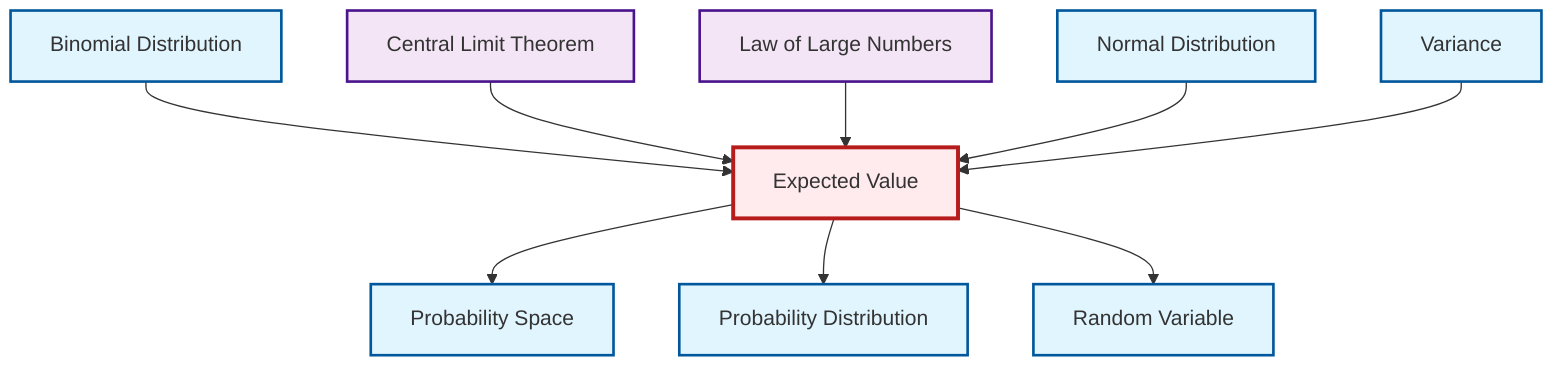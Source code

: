 graph TD
    classDef definition fill:#e1f5fe,stroke:#01579b,stroke-width:2px
    classDef theorem fill:#f3e5f5,stroke:#4a148c,stroke-width:2px
    classDef axiom fill:#fff3e0,stroke:#e65100,stroke-width:2px
    classDef example fill:#e8f5e9,stroke:#1b5e20,stroke-width:2px
    classDef current fill:#ffebee,stroke:#b71c1c,stroke-width:3px
    def-normal-distribution["Normal Distribution"]:::definition
    def-random-variable["Random Variable"]:::definition
    thm-central-limit["Central Limit Theorem"]:::theorem
    thm-law-of-large-numbers["Law of Large Numbers"]:::theorem
    def-probability-distribution["Probability Distribution"]:::definition
    def-binomial-distribution["Binomial Distribution"]:::definition
    def-variance["Variance"]:::definition
    def-expectation["Expected Value"]:::definition
    def-probability-space["Probability Space"]:::definition
    def-binomial-distribution --> def-expectation
    thm-central-limit --> def-expectation
    def-expectation --> def-probability-space
    thm-law-of-large-numbers --> def-expectation
    def-normal-distribution --> def-expectation
    def-variance --> def-expectation
    def-expectation --> def-probability-distribution
    def-expectation --> def-random-variable
    class def-expectation current